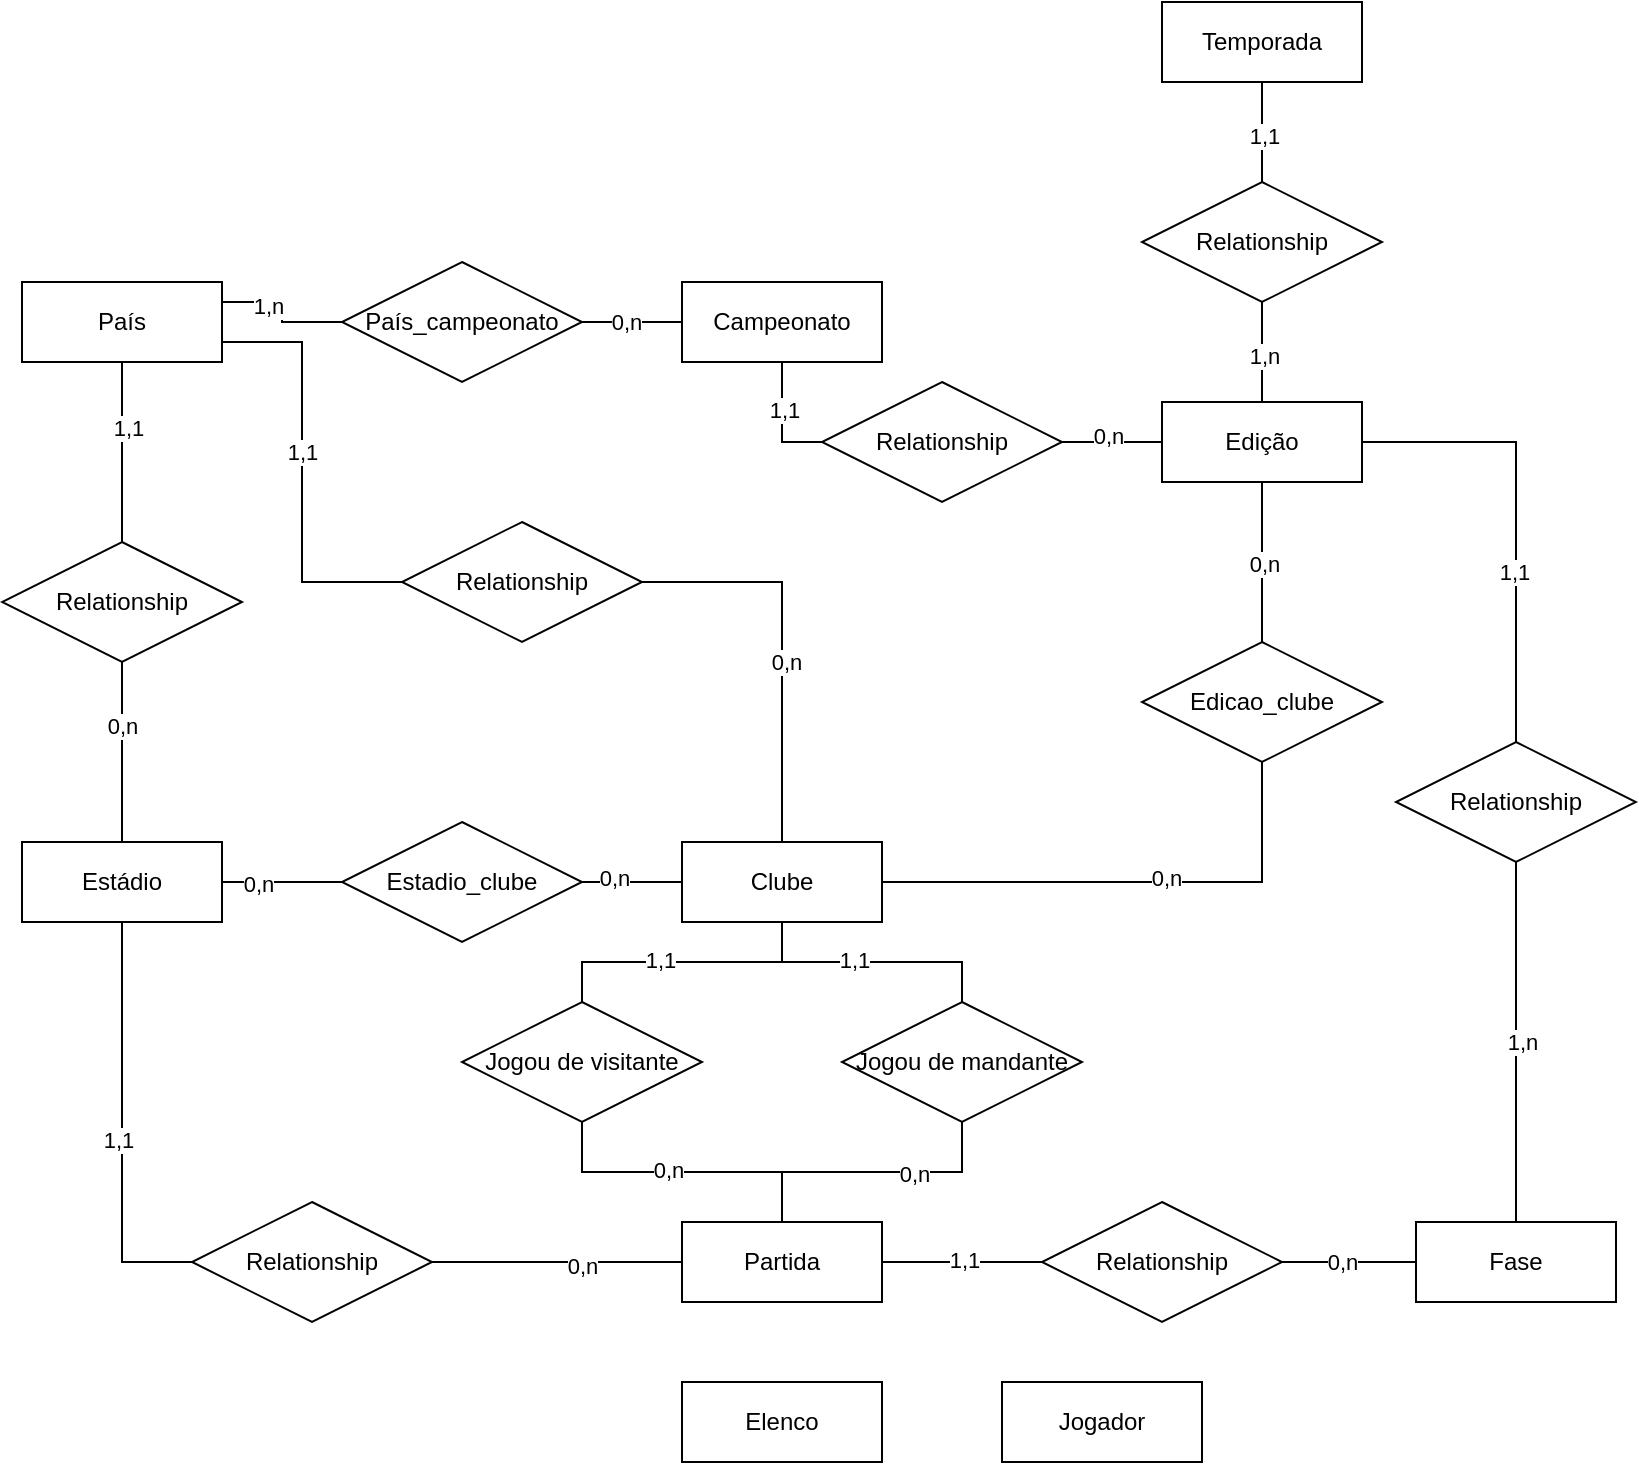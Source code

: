 <mxfile version="24.7.8">
  <diagram name="Página-1" id="wu61jTHMR0RudlEywtw_">
    <mxGraphModel dx="759" dy="759" grid="1" gridSize="10" guides="1" tooltips="1" connect="1" arrows="1" fold="1" page="1" pageScale="1" pageWidth="827" pageHeight="1169" math="0" shadow="0">
      <root>
        <mxCell id="0" />
        <mxCell id="1" parent="0" />
        <mxCell id="DVxih_do49LNcKvW1eOE-18" style="edgeStyle=orthogonalEdgeStyle;rounded=0;orthogonalLoop=1;jettySize=auto;html=1;endArrow=none;endFill=0;exitX=1;exitY=0.25;exitDx=0;exitDy=0;" parent="1" source="DVxih_do49LNcKvW1eOE-14" target="DVxih_do49LNcKvW1eOE-17" edge="1">
          <mxGeometry relative="1" as="geometry" />
        </mxCell>
        <mxCell id="DVxih_do49LNcKvW1eOE-21" value="1,n" style="edgeLabel;html=1;align=center;verticalAlign=middle;resizable=0;points=[];" parent="DVxih_do49LNcKvW1eOE-18" vertex="1" connectable="0">
          <mxGeometry x="-0.36" y="-2" relative="1" as="geometry">
            <mxPoint as="offset" />
          </mxGeometry>
        </mxCell>
        <mxCell id="DVxih_do49LNcKvW1eOE-14" value="País" style="whiteSpace=wrap;html=1;align=center;" parent="1" vertex="1">
          <mxGeometry x="20" y="230" width="100" height="40" as="geometry" />
        </mxCell>
        <mxCell id="RqUicOI7TiJI8YXZ8y7m-11" style="edgeStyle=orthogonalEdgeStyle;rounded=0;orthogonalLoop=1;jettySize=auto;html=1;entryX=0;entryY=0.5;entryDx=0;entryDy=0;endArrow=none;endFill=0;" parent="1" source="DVxih_do49LNcKvW1eOE-16" target="RqUicOI7TiJI8YXZ8y7m-10" edge="1">
          <mxGeometry relative="1" as="geometry">
            <Array as="points">
              <mxPoint x="400" y="310" />
            </Array>
          </mxGeometry>
        </mxCell>
        <mxCell id="RqUicOI7TiJI8YXZ8y7m-14" value="1,1" style="edgeLabel;html=1;align=center;verticalAlign=middle;resizable=0;points=[];" parent="RqUicOI7TiJI8YXZ8y7m-11" vertex="1" connectable="0">
          <mxGeometry x="-0.2" y="1" relative="1" as="geometry">
            <mxPoint as="offset" />
          </mxGeometry>
        </mxCell>
        <mxCell id="DVxih_do49LNcKvW1eOE-16" value="Campeonato" style="whiteSpace=wrap;html=1;align=center;" parent="1" vertex="1">
          <mxGeometry x="350" y="230" width="100" height="40" as="geometry" />
        </mxCell>
        <mxCell id="DVxih_do49LNcKvW1eOE-17" value="País_campeonato" style="shape=rhombus;perimeter=rhombusPerimeter;whiteSpace=wrap;html=1;align=center;" parent="1" vertex="1">
          <mxGeometry x="180" y="220" width="120" height="60" as="geometry" />
        </mxCell>
        <mxCell id="DVxih_do49LNcKvW1eOE-24" style="edgeStyle=orthogonalEdgeStyle;rounded=0;orthogonalLoop=1;jettySize=auto;html=1;exitX=0;exitY=0.5;exitDx=0;exitDy=0;endArrow=none;endFill=0;" parent="1" source="DVxih_do49LNcKvW1eOE-16" target="DVxih_do49LNcKvW1eOE-17" edge="1">
          <mxGeometry relative="1" as="geometry">
            <mxPoint x="330" y="220" as="sourcePoint" />
          </mxGeometry>
        </mxCell>
        <mxCell id="DVxih_do49LNcKvW1eOE-39" value="0,n" style="edgeLabel;html=1;align=center;verticalAlign=middle;resizable=0;points=[];" parent="DVxih_do49LNcKvW1eOE-24" vertex="1" connectable="0">
          <mxGeometry x="0.133" y="-3" relative="1" as="geometry">
            <mxPoint y="3" as="offset" />
          </mxGeometry>
        </mxCell>
        <mxCell id="RqUicOI7TiJI8YXZ8y7m-17" style="edgeStyle=orthogonalEdgeStyle;rounded=0;orthogonalLoop=1;jettySize=auto;html=1;entryX=0.5;entryY=0;entryDx=0;entryDy=0;endArrow=none;endFill=0;" parent="1" source="DVxih_do49LNcKvW1eOE-22" target="RqUicOI7TiJI8YXZ8y7m-15" edge="1">
          <mxGeometry relative="1" as="geometry" />
        </mxCell>
        <mxCell id="RqUicOI7TiJI8YXZ8y7m-19" value="1,1" style="edgeLabel;html=1;align=center;verticalAlign=middle;resizable=0;points=[];" parent="RqUicOI7TiJI8YXZ8y7m-17" vertex="1" connectable="0">
          <mxGeometry x="0.067" y="1" relative="1" as="geometry">
            <mxPoint as="offset" />
          </mxGeometry>
        </mxCell>
        <mxCell id="DVxih_do49LNcKvW1eOE-22" value="Temporada" style="whiteSpace=wrap;html=1;align=center;" parent="1" vertex="1">
          <mxGeometry x="590" y="90" width="100" height="40" as="geometry" />
        </mxCell>
        <mxCell id="DVxih_do49LNcKvW1eOE-50" style="edgeStyle=orthogonalEdgeStyle;rounded=0;orthogonalLoop=1;jettySize=auto;html=1;endArrow=none;endFill=0;entryX=1;entryY=0.5;entryDx=0;entryDy=0;exitX=0.5;exitY=0;exitDx=0;exitDy=0;" parent="1" source="DVxih_do49LNcKvW1eOE-44" target="DVxih_do49LNcKvW1eOE-49" edge="1">
          <mxGeometry relative="1" as="geometry">
            <mxPoint x="440" y="460" as="sourcePoint" />
            <mxPoint x="370" y="330" as="targetPoint" />
            <Array as="points">
              <mxPoint x="400" y="380" />
            </Array>
          </mxGeometry>
        </mxCell>
        <mxCell id="DVxih_do49LNcKvW1eOE-53" value="0,n" style="edgeLabel;html=1;align=center;verticalAlign=middle;resizable=0;points=[];" parent="DVxih_do49LNcKvW1eOE-50" vertex="1" connectable="0">
          <mxGeometry x="-0.095" y="-2" relative="1" as="geometry">
            <mxPoint as="offset" />
          </mxGeometry>
        </mxCell>
        <mxCell id="DVxih_do49LNcKvW1eOE-58" style="edgeStyle=orthogonalEdgeStyle;rounded=0;orthogonalLoop=1;jettySize=auto;html=1;entryX=0.5;entryY=0;entryDx=0;entryDy=0;endArrow=none;endFill=0;" parent="1" source="DVxih_do49LNcKvW1eOE-44" target="DVxih_do49LNcKvW1eOE-56" edge="1">
          <mxGeometry relative="1" as="geometry" />
        </mxCell>
        <mxCell id="DVxih_do49LNcKvW1eOE-67" value="1,1" style="edgeLabel;html=1;align=center;verticalAlign=middle;resizable=0;points=[];" parent="DVxih_do49LNcKvW1eOE-58" vertex="1" connectable="0">
          <mxGeometry x="0.165" y="-1" relative="1" as="geometry">
            <mxPoint as="offset" />
          </mxGeometry>
        </mxCell>
        <mxCell id="DVxih_do49LNcKvW1eOE-60" style="edgeStyle=orthogonalEdgeStyle;rounded=0;orthogonalLoop=1;jettySize=auto;html=1;endArrow=none;endFill=0;entryX=0.5;entryY=0;entryDx=0;entryDy=0;exitX=0.5;exitY=1;exitDx=0;exitDy=0;" parent="1" source="DVxih_do49LNcKvW1eOE-44" target="DVxih_do49LNcKvW1eOE-57" edge="1">
          <mxGeometry relative="1" as="geometry" />
        </mxCell>
        <mxCell id="DVxih_do49LNcKvW1eOE-68" value="1,1" style="edgeLabel;html=1;align=center;verticalAlign=middle;resizable=0;points=[];" parent="DVxih_do49LNcKvW1eOE-60" vertex="1" connectable="0">
          <mxGeometry x="-0.143" y="1" relative="1" as="geometry">
            <mxPoint as="offset" />
          </mxGeometry>
        </mxCell>
        <mxCell id="RqUicOI7TiJI8YXZ8y7m-21" style="edgeStyle=orthogonalEdgeStyle;rounded=0;orthogonalLoop=1;jettySize=auto;html=1;entryX=0.5;entryY=1;entryDx=0;entryDy=0;endArrow=none;endFill=0;exitX=1;exitY=0.5;exitDx=0;exitDy=0;" parent="1" source="DVxih_do49LNcKvW1eOE-44" target="RqUicOI7TiJI8YXZ8y7m-22" edge="1">
          <mxGeometry relative="1" as="geometry">
            <mxPoint x="640" y="470" as="targetPoint" />
          </mxGeometry>
        </mxCell>
        <mxCell id="RqUicOI7TiJI8YXZ8y7m-25" value="0,n" style="edgeLabel;html=1;align=center;verticalAlign=middle;resizable=0;points=[];" parent="RqUicOI7TiJI8YXZ8y7m-21" vertex="1" connectable="0">
          <mxGeometry x="0.133" y="2" relative="1" as="geometry">
            <mxPoint as="offset" />
          </mxGeometry>
        </mxCell>
        <mxCell id="DVxih_do49LNcKvW1eOE-44" value="Clube" style="whiteSpace=wrap;html=1;align=center;" parent="1" vertex="1">
          <mxGeometry x="350" y="510" width="100" height="40" as="geometry" />
        </mxCell>
        <mxCell id="DVxih_do49LNcKvW1eOE-51" style="edgeStyle=orthogonalEdgeStyle;rounded=0;orthogonalLoop=1;jettySize=auto;html=1;endArrow=none;endFill=0;exitX=0;exitY=0.5;exitDx=0;exitDy=0;entryX=1;entryY=0.75;entryDx=0;entryDy=0;" parent="1" source="DVxih_do49LNcKvW1eOE-49" target="DVxih_do49LNcKvW1eOE-14" edge="1">
          <mxGeometry relative="1" as="geometry">
            <Array as="points">
              <mxPoint x="160" y="380" />
              <mxPoint x="160" y="260" />
            </Array>
          </mxGeometry>
        </mxCell>
        <mxCell id="DVxih_do49LNcKvW1eOE-52" value="1,1" style="edgeLabel;html=1;align=center;verticalAlign=middle;resizable=0;points=[];" parent="DVxih_do49LNcKvW1eOE-51" vertex="1" connectable="0">
          <mxGeometry x="0.102" relative="1" as="geometry">
            <mxPoint as="offset" />
          </mxGeometry>
        </mxCell>
        <mxCell id="DVxih_do49LNcKvW1eOE-49" value="Relationship" style="shape=rhombus;perimeter=rhombusPerimeter;whiteSpace=wrap;html=1;align=center;" parent="1" vertex="1">
          <mxGeometry x="210" y="350" width="120" height="60" as="geometry" />
        </mxCell>
        <mxCell id="DVxih_do49LNcKvW1eOE-54" value="Partida" style="whiteSpace=wrap;html=1;align=center;" parent="1" vertex="1">
          <mxGeometry x="350" y="700" width="100" height="40" as="geometry" />
        </mxCell>
        <mxCell id="DVxih_do49LNcKvW1eOE-59" style="edgeStyle=orthogonalEdgeStyle;rounded=0;orthogonalLoop=1;jettySize=auto;html=1;endArrow=none;endFill=0;" parent="1" source="DVxih_do49LNcKvW1eOE-56" target="DVxih_do49LNcKvW1eOE-54" edge="1">
          <mxGeometry relative="1" as="geometry" />
        </mxCell>
        <mxCell id="DVxih_do49LNcKvW1eOE-65" value="0,n" style="edgeLabel;html=1;align=center;verticalAlign=middle;resizable=0;points=[];" parent="DVxih_do49LNcKvW1eOE-59" vertex="1" connectable="0">
          <mxGeometry x="-0.099" y="1" relative="1" as="geometry">
            <mxPoint as="offset" />
          </mxGeometry>
        </mxCell>
        <mxCell id="DVxih_do49LNcKvW1eOE-56" value="Jogou de visitante" style="shape=rhombus;perimeter=rhombusPerimeter;whiteSpace=wrap;html=1;align=center;" parent="1" vertex="1">
          <mxGeometry x="240" y="590" width="120" height="60" as="geometry" />
        </mxCell>
        <mxCell id="DVxih_do49LNcKvW1eOE-61" style="edgeStyle=orthogonalEdgeStyle;rounded=0;orthogonalLoop=1;jettySize=auto;html=1;endArrow=none;endFill=0;entryX=0.5;entryY=0;entryDx=0;entryDy=0;exitX=0.5;exitY=1;exitDx=0;exitDy=0;" parent="1" source="DVxih_do49LNcKvW1eOE-57" target="DVxih_do49LNcKvW1eOE-54" edge="1">
          <mxGeometry relative="1" as="geometry" />
        </mxCell>
        <mxCell id="DVxih_do49LNcKvW1eOE-66" value="0,n" style="edgeLabel;html=1;align=center;verticalAlign=middle;resizable=0;points=[];" parent="DVxih_do49LNcKvW1eOE-61" vertex="1" connectable="0">
          <mxGeometry x="-0.29" y="1" relative="1" as="geometry">
            <mxPoint as="offset" />
          </mxGeometry>
        </mxCell>
        <mxCell id="DVxih_do49LNcKvW1eOE-57" value="Jogou de mandante" style="shape=rhombus;perimeter=rhombusPerimeter;whiteSpace=wrap;html=1;align=center;" parent="1" vertex="1">
          <mxGeometry x="430" y="590" width="120" height="60" as="geometry" />
        </mxCell>
        <mxCell id="DVxih_do49LNcKvW1eOE-71" value="Elenco" style="whiteSpace=wrap;html=1;align=center;" parent="1" vertex="1">
          <mxGeometry x="350" y="780" width="100" height="40" as="geometry" />
        </mxCell>
        <mxCell id="YWX6sTPGv2kubYQZJfxd-1" value="Jogador" style="whiteSpace=wrap;html=1;align=center;" parent="1" vertex="1">
          <mxGeometry x="510" y="780" width="100" height="40" as="geometry" />
        </mxCell>
        <mxCell id="YWX6sTPGv2kubYQZJfxd-8" style="edgeStyle=orthogonalEdgeStyle;rounded=0;orthogonalLoop=1;jettySize=auto;html=1;entryX=0;entryY=0.5;entryDx=0;entryDy=0;endArrow=none;endFill=0;" parent="1" source="YWX6sTPGv2kubYQZJfxd-2" target="YWX6sTPGv2kubYQZJfxd-7" edge="1">
          <mxGeometry relative="1" as="geometry" />
        </mxCell>
        <mxCell id="YWX6sTPGv2kubYQZJfxd-10" value="0,n" style="edgeLabel;html=1;align=center;verticalAlign=middle;resizable=0;points=[];" parent="YWX6sTPGv2kubYQZJfxd-8" vertex="1" connectable="0">
          <mxGeometry x="-0.4" y="-1" relative="1" as="geometry">
            <mxPoint as="offset" />
          </mxGeometry>
        </mxCell>
        <mxCell id="RqUicOI7TiJI8YXZ8y7m-1" style="edgeStyle=orthogonalEdgeStyle;rounded=0;orthogonalLoop=1;jettySize=auto;html=1;exitX=0.5;exitY=1;exitDx=0;exitDy=0;entryX=0;entryY=0.5;entryDx=0;entryDy=0;endArrow=none;endFill=0;" parent="1" source="YWX6sTPGv2kubYQZJfxd-2" target="RqUicOI7TiJI8YXZ8y7m-2" edge="1">
          <mxGeometry relative="1" as="geometry">
            <mxPoint x="165" y="660" as="targetPoint" />
            <Array as="points">
              <mxPoint x="70" y="720" />
            </Array>
          </mxGeometry>
        </mxCell>
        <mxCell id="RqUicOI7TiJI8YXZ8y7m-4" value="1,1" style="edgeLabel;html=1;align=center;verticalAlign=middle;resizable=0;points=[];" parent="RqUicOI7TiJI8YXZ8y7m-1" vertex="1" connectable="0">
          <mxGeometry x="0.064" y="-2" relative="1" as="geometry">
            <mxPoint as="offset" />
          </mxGeometry>
        </mxCell>
        <mxCell id="YWX6sTPGv2kubYQZJfxd-2" value="Estádio" style="whiteSpace=wrap;html=1;align=center;" parent="1" vertex="1">
          <mxGeometry x="20" y="510" width="100" height="40" as="geometry" />
        </mxCell>
        <mxCell id="RqUicOI7TiJI8YXZ8y7m-7" style="edgeStyle=orthogonalEdgeStyle;rounded=0;orthogonalLoop=1;jettySize=auto;html=1;entryX=1;entryY=0.5;entryDx=0;entryDy=0;endArrow=none;endFill=0;exitX=0.5;exitY=0;exitDx=0;exitDy=0;" parent="1" source="YWX6sTPGv2kubYQZJfxd-4" target="RqUicOI7TiJI8YXZ8y7m-6" edge="1">
          <mxGeometry relative="1" as="geometry">
            <Array as="points">
              <mxPoint x="767" y="310" />
            </Array>
          </mxGeometry>
        </mxCell>
        <mxCell id="LEerury876G2FxmcNPmL-8" value="1,1" style="edgeLabel;html=1;align=center;verticalAlign=middle;resizable=0;points=[];" vertex="1" connectable="0" parent="RqUicOI7TiJI8YXZ8y7m-7">
          <mxGeometry x="-0.251" y="1" relative="1" as="geometry">
            <mxPoint as="offset" />
          </mxGeometry>
        </mxCell>
        <mxCell id="LEerury876G2FxmcNPmL-2" style="edgeStyle=orthogonalEdgeStyle;rounded=0;orthogonalLoop=1;jettySize=auto;html=1;entryX=0.5;entryY=0;entryDx=0;entryDy=0;endArrow=none;endFill=0;" edge="1" parent="1" source="YWX6sTPGv2kubYQZJfxd-4" target="LEerury876G2FxmcNPmL-1">
          <mxGeometry relative="1" as="geometry" />
        </mxCell>
        <mxCell id="LEerury876G2FxmcNPmL-9" value="1,n" style="edgeLabel;html=1;align=center;verticalAlign=middle;resizable=0;points=[];" vertex="1" connectable="0" parent="LEerury876G2FxmcNPmL-2">
          <mxGeometry y="3" relative="1" as="geometry">
            <mxPoint as="offset" />
          </mxGeometry>
        </mxCell>
        <mxCell id="YWX6sTPGv2kubYQZJfxd-4" value="Relationship" style="shape=rhombus;perimeter=rhombusPerimeter;whiteSpace=wrap;html=1;align=center;" parent="1" vertex="1">
          <mxGeometry x="707" y="460" width="120" height="60" as="geometry" />
        </mxCell>
        <mxCell id="YWX6sTPGv2kubYQZJfxd-9" style="edgeStyle=orthogonalEdgeStyle;rounded=0;orthogonalLoop=1;jettySize=auto;html=1;entryX=0;entryY=0.5;entryDx=0;entryDy=0;endArrow=none;endFill=0;" parent="1" source="YWX6sTPGv2kubYQZJfxd-7" target="DVxih_do49LNcKvW1eOE-44" edge="1">
          <mxGeometry relative="1" as="geometry" />
        </mxCell>
        <mxCell id="YWX6sTPGv2kubYQZJfxd-11" value="0,n" style="edgeLabel;html=1;align=center;verticalAlign=middle;resizable=0;points=[];" parent="YWX6sTPGv2kubYQZJfxd-9" vertex="1" connectable="0">
          <mxGeometry x="-0.388" y="2" relative="1" as="geometry">
            <mxPoint as="offset" />
          </mxGeometry>
        </mxCell>
        <mxCell id="YWX6sTPGv2kubYQZJfxd-7" value="Estadio_clube" style="shape=rhombus;perimeter=rhombusPerimeter;whiteSpace=wrap;html=1;align=center;" parent="1" vertex="1">
          <mxGeometry x="180" y="500" width="120" height="60" as="geometry" />
        </mxCell>
        <mxCell id="YWX6sTPGv2kubYQZJfxd-14" style="edgeStyle=orthogonalEdgeStyle;rounded=0;orthogonalLoop=1;jettySize=auto;html=1;entryX=0.5;entryY=0;entryDx=0;entryDy=0;endArrow=none;endFill=0;" parent="1" source="YWX6sTPGv2kubYQZJfxd-13" target="YWX6sTPGv2kubYQZJfxd-2" edge="1">
          <mxGeometry relative="1" as="geometry">
            <Array as="points">
              <mxPoint x="70" y="490" />
            </Array>
          </mxGeometry>
        </mxCell>
        <mxCell id="YWX6sTPGv2kubYQZJfxd-17" value="0,n" style="edgeLabel;html=1;align=center;verticalAlign=middle;resizable=0;points=[];" parent="YWX6sTPGv2kubYQZJfxd-14" vertex="1" connectable="0">
          <mxGeometry x="-0.3" relative="1" as="geometry">
            <mxPoint as="offset" />
          </mxGeometry>
        </mxCell>
        <mxCell id="YWX6sTPGv2kubYQZJfxd-15" style="edgeStyle=orthogonalEdgeStyle;rounded=0;orthogonalLoop=1;jettySize=auto;html=1;entryX=0.5;entryY=1;entryDx=0;entryDy=0;endArrow=none;endFill=0;" parent="1" source="YWX6sTPGv2kubYQZJfxd-13" target="DVxih_do49LNcKvW1eOE-14" edge="1">
          <mxGeometry relative="1" as="geometry" />
        </mxCell>
        <mxCell id="YWX6sTPGv2kubYQZJfxd-16" value="1,1" style="edgeLabel;html=1;align=center;verticalAlign=middle;resizable=0;points=[];" parent="YWX6sTPGv2kubYQZJfxd-15" vertex="1" connectable="0">
          <mxGeometry x="0.28" y="-3" relative="1" as="geometry">
            <mxPoint as="offset" />
          </mxGeometry>
        </mxCell>
        <mxCell id="YWX6sTPGv2kubYQZJfxd-13" value="Relationship" style="shape=rhombus;perimeter=rhombusPerimeter;whiteSpace=wrap;html=1;align=center;" parent="1" vertex="1">
          <mxGeometry x="10" y="360" width="120" height="60" as="geometry" />
        </mxCell>
        <mxCell id="RqUicOI7TiJI8YXZ8y7m-3" style="edgeStyle=orthogonalEdgeStyle;rounded=0;orthogonalLoop=1;jettySize=auto;html=1;entryX=0;entryY=0.5;entryDx=0;entryDy=0;endArrow=none;endFill=0;" parent="1" source="RqUicOI7TiJI8YXZ8y7m-2" target="DVxih_do49LNcKvW1eOE-54" edge="1">
          <mxGeometry relative="1" as="geometry" />
        </mxCell>
        <mxCell id="RqUicOI7TiJI8YXZ8y7m-5" value="0,n" style="edgeLabel;html=1;align=center;verticalAlign=middle;resizable=0;points=[];" parent="RqUicOI7TiJI8YXZ8y7m-3" vertex="1" connectable="0">
          <mxGeometry x="0.189" y="-2" relative="1" as="geometry">
            <mxPoint as="offset" />
          </mxGeometry>
        </mxCell>
        <mxCell id="RqUicOI7TiJI8YXZ8y7m-2" value="Relationship" style="shape=rhombus;perimeter=rhombusPerimeter;whiteSpace=wrap;html=1;align=center;" parent="1" vertex="1">
          <mxGeometry x="105" y="690" width="120" height="60" as="geometry" />
        </mxCell>
        <mxCell id="RqUicOI7TiJI8YXZ8y7m-6" value="Edição" style="whiteSpace=wrap;html=1;align=center;" parent="1" vertex="1">
          <mxGeometry x="590" y="290" width="100" height="40" as="geometry" />
        </mxCell>
        <mxCell id="RqUicOI7TiJI8YXZ8y7m-12" style="edgeStyle=orthogonalEdgeStyle;rounded=0;orthogonalLoop=1;jettySize=auto;html=1;entryX=0;entryY=0.5;entryDx=0;entryDy=0;endArrow=none;endFill=0;exitX=1;exitY=0.5;exitDx=0;exitDy=0;" parent="1" source="RqUicOI7TiJI8YXZ8y7m-10" target="RqUicOI7TiJI8YXZ8y7m-6" edge="1">
          <mxGeometry relative="1" as="geometry" />
        </mxCell>
        <mxCell id="RqUicOI7TiJI8YXZ8y7m-13" value="0,n" style="edgeLabel;html=1;align=center;verticalAlign=middle;resizable=0;points=[];" parent="RqUicOI7TiJI8YXZ8y7m-12" vertex="1" connectable="0">
          <mxGeometry x="-0.1" relative="1" as="geometry">
            <mxPoint y="-3" as="offset" />
          </mxGeometry>
        </mxCell>
        <mxCell id="RqUicOI7TiJI8YXZ8y7m-10" value="Relationship" style="shape=rhombus;perimeter=rhombusPerimeter;whiteSpace=wrap;html=1;align=center;" parent="1" vertex="1">
          <mxGeometry x="420" y="280" width="120" height="60" as="geometry" />
        </mxCell>
        <mxCell id="RqUicOI7TiJI8YXZ8y7m-18" style="edgeStyle=orthogonalEdgeStyle;rounded=0;orthogonalLoop=1;jettySize=auto;html=1;entryX=0.5;entryY=0;entryDx=0;entryDy=0;endArrow=none;endFill=0;" parent="1" source="RqUicOI7TiJI8YXZ8y7m-15" target="RqUicOI7TiJI8YXZ8y7m-6" edge="1">
          <mxGeometry relative="1" as="geometry" />
        </mxCell>
        <mxCell id="RqUicOI7TiJI8YXZ8y7m-20" value="1,n" style="edgeLabel;html=1;align=center;verticalAlign=middle;resizable=0;points=[];" parent="RqUicOI7TiJI8YXZ8y7m-18" vertex="1" connectable="0">
          <mxGeometry x="0.083" y="1" relative="1" as="geometry">
            <mxPoint as="offset" />
          </mxGeometry>
        </mxCell>
        <mxCell id="RqUicOI7TiJI8YXZ8y7m-15" value="Relationship" style="shape=rhombus;perimeter=rhombusPerimeter;whiteSpace=wrap;html=1;align=center;" parent="1" vertex="1">
          <mxGeometry x="580" y="180" width="120" height="60" as="geometry" />
        </mxCell>
        <mxCell id="RqUicOI7TiJI8YXZ8y7m-23" style="edgeStyle=orthogonalEdgeStyle;rounded=0;orthogonalLoop=1;jettySize=auto;html=1;entryX=0.5;entryY=1;entryDx=0;entryDy=0;endArrow=none;endFill=0;exitX=0.5;exitY=0;exitDx=0;exitDy=0;" parent="1" source="RqUicOI7TiJI8YXZ8y7m-22" target="RqUicOI7TiJI8YXZ8y7m-6" edge="1">
          <mxGeometry relative="1" as="geometry" />
        </mxCell>
        <mxCell id="RqUicOI7TiJI8YXZ8y7m-24" value="0,n" style="edgeLabel;html=1;align=center;verticalAlign=middle;resizable=0;points=[];" parent="RqUicOI7TiJI8YXZ8y7m-23" vertex="1" connectable="0">
          <mxGeometry x="-0.02" y="-1" relative="1" as="geometry">
            <mxPoint as="offset" />
          </mxGeometry>
        </mxCell>
        <mxCell id="RqUicOI7TiJI8YXZ8y7m-22" value="Edicao_clube" style="shape=rhombus;perimeter=rhombusPerimeter;whiteSpace=wrap;html=1;align=center;" parent="1" vertex="1">
          <mxGeometry x="580" y="410" width="120" height="60" as="geometry" />
        </mxCell>
        <mxCell id="LEerury876G2FxmcNPmL-5" style="edgeStyle=orthogonalEdgeStyle;rounded=0;orthogonalLoop=1;jettySize=auto;html=1;entryX=1;entryY=0.5;entryDx=0;entryDy=0;endArrow=none;endFill=0;" edge="1" parent="1" source="LEerury876G2FxmcNPmL-1" target="LEerury876G2FxmcNPmL-4">
          <mxGeometry relative="1" as="geometry" />
        </mxCell>
        <mxCell id="LEerury876G2FxmcNPmL-10" value="0,n" style="edgeLabel;html=1;align=center;verticalAlign=middle;resizable=0;points=[];" vertex="1" connectable="0" parent="LEerury876G2FxmcNPmL-5">
          <mxGeometry x="0.224" y="4" relative="1" as="geometry">
            <mxPoint x="4" y="-4" as="offset" />
          </mxGeometry>
        </mxCell>
        <mxCell id="LEerury876G2FxmcNPmL-1" value="Fase" style="whiteSpace=wrap;html=1;align=center;" vertex="1" parent="1">
          <mxGeometry x="717" y="700" width="100" height="40" as="geometry" />
        </mxCell>
        <mxCell id="LEerury876G2FxmcNPmL-6" style="edgeStyle=orthogonalEdgeStyle;rounded=0;orthogonalLoop=1;jettySize=auto;html=1;entryX=1;entryY=0.5;entryDx=0;entryDy=0;endArrow=none;endFill=0;" edge="1" parent="1" source="LEerury876G2FxmcNPmL-4" target="DVxih_do49LNcKvW1eOE-54">
          <mxGeometry relative="1" as="geometry" />
        </mxCell>
        <mxCell id="LEerury876G2FxmcNPmL-11" value="1,1" style="edgeLabel;html=1;align=center;verticalAlign=middle;resizable=0;points=[];" vertex="1" connectable="0" parent="LEerury876G2FxmcNPmL-6">
          <mxGeometry x="-0.025" y="-1" relative="1" as="geometry">
            <mxPoint as="offset" />
          </mxGeometry>
        </mxCell>
        <mxCell id="LEerury876G2FxmcNPmL-4" value="Relationship" style="shape=rhombus;perimeter=rhombusPerimeter;whiteSpace=wrap;html=1;align=center;" vertex="1" parent="1">
          <mxGeometry x="530" y="690" width="120" height="60" as="geometry" />
        </mxCell>
      </root>
    </mxGraphModel>
  </diagram>
</mxfile>
